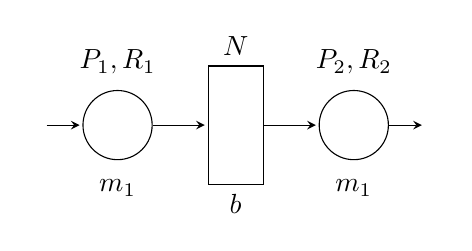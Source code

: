 \begin{tikzpicture}[shorten >=1pt,node distance=1.5cm,>=stealth,initial text=]
  \tikzstyle{accepting}=[accepting by arrow]
  \node[state,initial] (m1) {};
  \node[draw,minimum height=1.5cm,minimum width=0.7cm] (b) [right of=m1] {};
  \node[state,accepting](m2) [right of=b] {};
  \node[node distance = 0.8cm](q1) [above of =m1] {$P_1,R_1$};
  \node[node distance = 0.8cm](q2) [below of =m1] {$m_1$};
  \node[node distance = 1cm](q3) [above of =b] {$N$};
  \node[node distance = 1cm](q4) [below of =b] {$b$};
  \node[node distance = 0.8cm](q5) [above of =m2] {$P_2,R_2$};
  \node[node distance = 0.8cm](q6) [below of =m2] {$m_1$};

  \path[->] (m1) edge node [above] {} (b)
  (b) edge node [above] {} (m2);
  \end{tikzpicture}